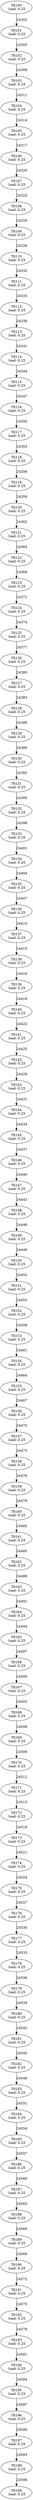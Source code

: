 digraph taskgraph {
	T8100 [label= "T8100\n load: 0.25"];
	T8101 [label= "T8101\n load: 0.25"];
	T8100 -> T8101[label=24302];
	T8102 [label= "T8102\n load: 0.25"];
	T8101 -> T8102[label=24305];
	T8103 [label= "T8103\n load: 0.25"];
	T8102 -> T8103[label=24308];
	T8104 [label= "T8104\n load: 0.25"];
	T8103 -> T8104[label=24311];
	T8105 [label= "T8105\n load: 0.25"];
	T8104 -> T8105[label=24314];
	T8106 [label= "T8106\n load: 0.25"];
	T8105 -> T8106[label=24317];
	T8107 [label= "T8107\n load: 0.25"];
	T8106 -> T8107[label=24320];
	T8108 [label= "T8108\n load: 0.25"];
	T8107 -> T8108[label=24323];
	T8109 [label= "T8109\n load: 0.25"];
	T8108 -> T8109[label=24326];
	T8110 [label= "T8110\n load: 0.25"];
	T8109 -> T8110[label=24329];
	T8111 [label= "T8111\n load: 0.25"];
	T8110 -> T8111[label=24332];
	T8112 [label= "T8112\n load: 0.25"];
	T8111 -> T8112[label=24335];
	T8113 [label= "T8113\n load: 0.25"];
	T8112 -> T8113[label=24338];
	T8114 [label= "T8114\n load: 0.25"];
	T8113 -> T8114[label=24341];
	T8115 [label= "T8115\n load: 0.25"];
	T8114 -> T8115[label=24344];
	T8116 [label= "T8116\n load: 0.25"];
	T8115 -> T8116[label=24347];
	T8117 [label= "T8117\n load: 0.25"];
	T8116 -> T8117[label=24350];
	T8118 [label= "T8118\n load: 0.25"];
	T8117 -> T8118[label=24353];
	T8119 [label= "T8119\n load: 0.25"];
	T8118 -> T8119[label=24356];
	T8120 [label= "T8120\n load: 0.25"];
	T8119 -> T8120[label=24359];
	T8121 [label= "T8121\n load: 0.25"];
	T8120 -> T8121[label=24362];
	T8122 [label= "T8122\n load: 0.25"];
	T8121 -> T8122[label=24365];
	T8123 [label= "T8123\n load: 0.25"];
	T8122 -> T8123[label=24368];
	T8124 [label= "T8124\n load: 0.25"];
	T8123 -> T8124[label=24371];
	T8125 [label= "T8125\n load: 0.25"];
	T8124 -> T8125[label=24374];
	T8126 [label= "T8126\n load: 0.25"];
	T8125 -> T8126[label=24377];
	T8127 [label= "T8127\n load: 0.25"];
	T8126 -> T8127[label=24380];
	T8128 [label= "T8128\n load: 0.25"];
	T8127 -> T8128[label=24383];
	T8129 [label= "T8129\n load: 0.25"];
	T8128 -> T8129[label=24386];
	T8130 [label= "T8130\n load: 0.25"];
	T8129 -> T8130[label=24389];
	T8131 [label= "T8131\n load: 0.25"];
	T8130 -> T8131[label=24392];
	T8132 [label= "T8132\n load: 0.25"];
	T8131 -> T8132[label=24395];
	T8133 [label= "T8133\n load: 0.25"];
	T8132 -> T8133[label=24398];
	T8134 [label= "T8134\n load: 0.25"];
	T8133 -> T8134[label=24401];
	T8135 [label= "T8135\n load: 0.25"];
	T8134 -> T8135[label=24404];
	T8136 [label= "T8136\n load: 0.25"];
	T8135 -> T8136[label=24407];
	T8137 [label= "T8137\n load: 0.25"];
	T8136 -> T8137[label=24410];
	T8138 [label= "T8138\n load: 0.25"];
	T8137 -> T8138[label=24413];
	T8139 [label= "T8139\n load: 0.25"];
	T8138 -> T8139[label=24416];
	T8140 [label= "T8140\n load: 0.25"];
	T8139 -> T8140[label=24419];
	T8141 [label= "T8141\n load: 0.25"];
	T8140 -> T8141[label=24422];
	T8142 [label= "T8142\n load: 0.25"];
	T8141 -> T8142[label=24425];
	T8143 [label= "T8143\n load: 0.25"];
	T8142 -> T8143[label=24428];
	T8144 [label= "T8144\n load: 0.25"];
	T8143 -> T8144[label=24431];
	T8145 [label= "T8145\n load: 0.25"];
	T8144 -> T8145[label=24434];
	T8146 [label= "T8146\n load: 0.25"];
	T8145 -> T8146[label=24437];
	T8147 [label= "T8147\n load: 0.25"];
	T8146 -> T8147[label=24440];
	T8148 [label= "T8148\n load: 0.25"];
	T8147 -> T8148[label=24443];
	T8149 [label= "T8149\n load: 0.25"];
	T8148 -> T8149[label=24446];
	T8150 [label= "T8150\n load: 0.25"];
	T8149 -> T8150[label=24449];
	T8151 [label= "T8151\n load: 0.25"];
	T8150 -> T8151[label=24452];
	T8152 [label= "T8152\n load: 0.25"];
	T8151 -> T8152[label=24455];
	T8153 [label= "T8153\n load: 0.25"];
	T8152 -> T8153[label=24458];
	T8154 [label= "T8154\n load: 0.25"];
	T8153 -> T8154[label=24461];
	T8155 [label= "T8155\n load: 0.25"];
	T8154 -> T8155[label=24464];
	T8156 [label= "T8156\n load: 0.25"];
	T8155 -> T8156[label=24467];
	T8157 [label= "T8157\n load: 0.25"];
	T8156 -> T8157[label=24470];
	T8158 [label= "T8158\n load: 0.25"];
	T8157 -> T8158[label=24473];
	T8159 [label= "T8159\n load: 0.25"];
	T8158 -> T8159[label=24476];
	T8160 [label= "T8160\n load: 0.25"];
	T8159 -> T8160[label=24479];
	T8161 [label= "T8161\n load: 0.25"];
	T8160 -> T8161[label=24482];
	T8162 [label= "T8162\n load: 0.25"];
	T8161 -> T8162[label=24485];
	T8163 [label= "T8163\n load: 0.25"];
	T8162 -> T8163[label=24488];
	T8164 [label= "T8164\n load: 0.25"];
	T8163 -> T8164[label=24491];
	T8165 [label= "T8165\n load: 0.25"];
	T8164 -> T8165[label=24494];
	T8166 [label= "T8166\n load: 0.25"];
	T8165 -> T8166[label=24497];
	T8167 [label= "T8167\n load: 0.25"];
	T8166 -> T8167[label=24500];
	T8168 [label= "T8168\n load: 0.25"];
	T8167 -> T8168[label=24503];
	T8169 [label= "T8169\n load: 0.25"];
	T8168 -> T8169[label=24506];
	T8170 [label= "T8170\n load: 0.25"];
	T8169 -> T8170[label=24509];
	T8171 [label= "T8171\n load: 0.25"];
	T8170 -> T8171[label=24512];
	T8172 [label= "T8172\n load: 0.25"];
	T8171 -> T8172[label=24515];
	T8173 [label= "T8173\n load: 0.25"];
	T8172 -> T8173[label=24518];
	T8174 [label= "T8174\n load: 0.25"];
	T8173 -> T8174[label=24521];
	T8175 [label= "T8175\n load: 0.25"];
	T8174 -> T8175[label=24524];
	T8176 [label= "T8176\n load: 0.25"];
	T8175 -> T8176[label=24527];
	T8177 [label= "T8177\n load: 0.25"];
	T8176 -> T8177[label=24530];
	T8178 [label= "T8178\n load: 0.25"];
	T8177 -> T8178[label=24533];
	T8179 [label= "T8179\n load: 0.25"];
	T8178 -> T8179[label=24536];
	T8180 [label= "T8180\n load: 0.25"];
	T8179 -> T8180[label=24539];
	T8181 [label= "T8181\n load: 0.25"];
	T8180 -> T8181[label=24542];
	T8182 [label= "T8182\n load: 0.25"];
	T8181 -> T8182[label=24545];
	T8183 [label= "T8183\n load: 0.25"];
	T8182 -> T8183[label=24548];
	T8184 [label= "T8184\n load: 0.25"];
	T8183 -> T8184[label=24551];
	T8185 [label= "T8185\n load: 0.25"];
	T8184 -> T8185[label=24554];
	T8186 [label= "T8186\n load: 0.25"];
	T8185 -> T8186[label=24557];
	T8187 [label= "T8187\n load: 0.25"];
	T8186 -> T8187[label=24560];
	T8188 [label= "T8188\n load: 0.25"];
	T8187 -> T8188[label=24563];
	T8189 [label= "T8189\n load: 0.25"];
	T8188 -> T8189[label=24566];
	T8190 [label= "T8190\n load: 0.25"];
	T8189 -> T8190[label=24569];
	T8191 [label= "T8191\n load: 0.25"];
	T8190 -> T8191[label=24572];
	T8192 [label= "T8192\n load: 0.25"];
	T8191 -> T8192[label=24575];
	T8193 [label= "T8193\n load: 0.25"];
	T8192 -> T8193[label=24578];
	T8194 [label= "T8194\n load: 0.25"];
	T8193 -> T8194[label=24581];
	T8195 [label= "T8195\n load: 0.25"];
	T8194 -> T8195[label=24584];
	T8196 [label= "T8196\n load: 0.25"];
	T8195 -> T8196[label=24587];
	T8197 [label= "T8197\n load: 0.25"];
	T8196 -> T8197[label=24590];
	T8198 [label= "T8198\n load: 0.25"];
	T8197 -> T8198[label=24593];
	T8199 [label= "T8199\n load: 0.25"];
	T8198 -> T8199[label=24596];
}